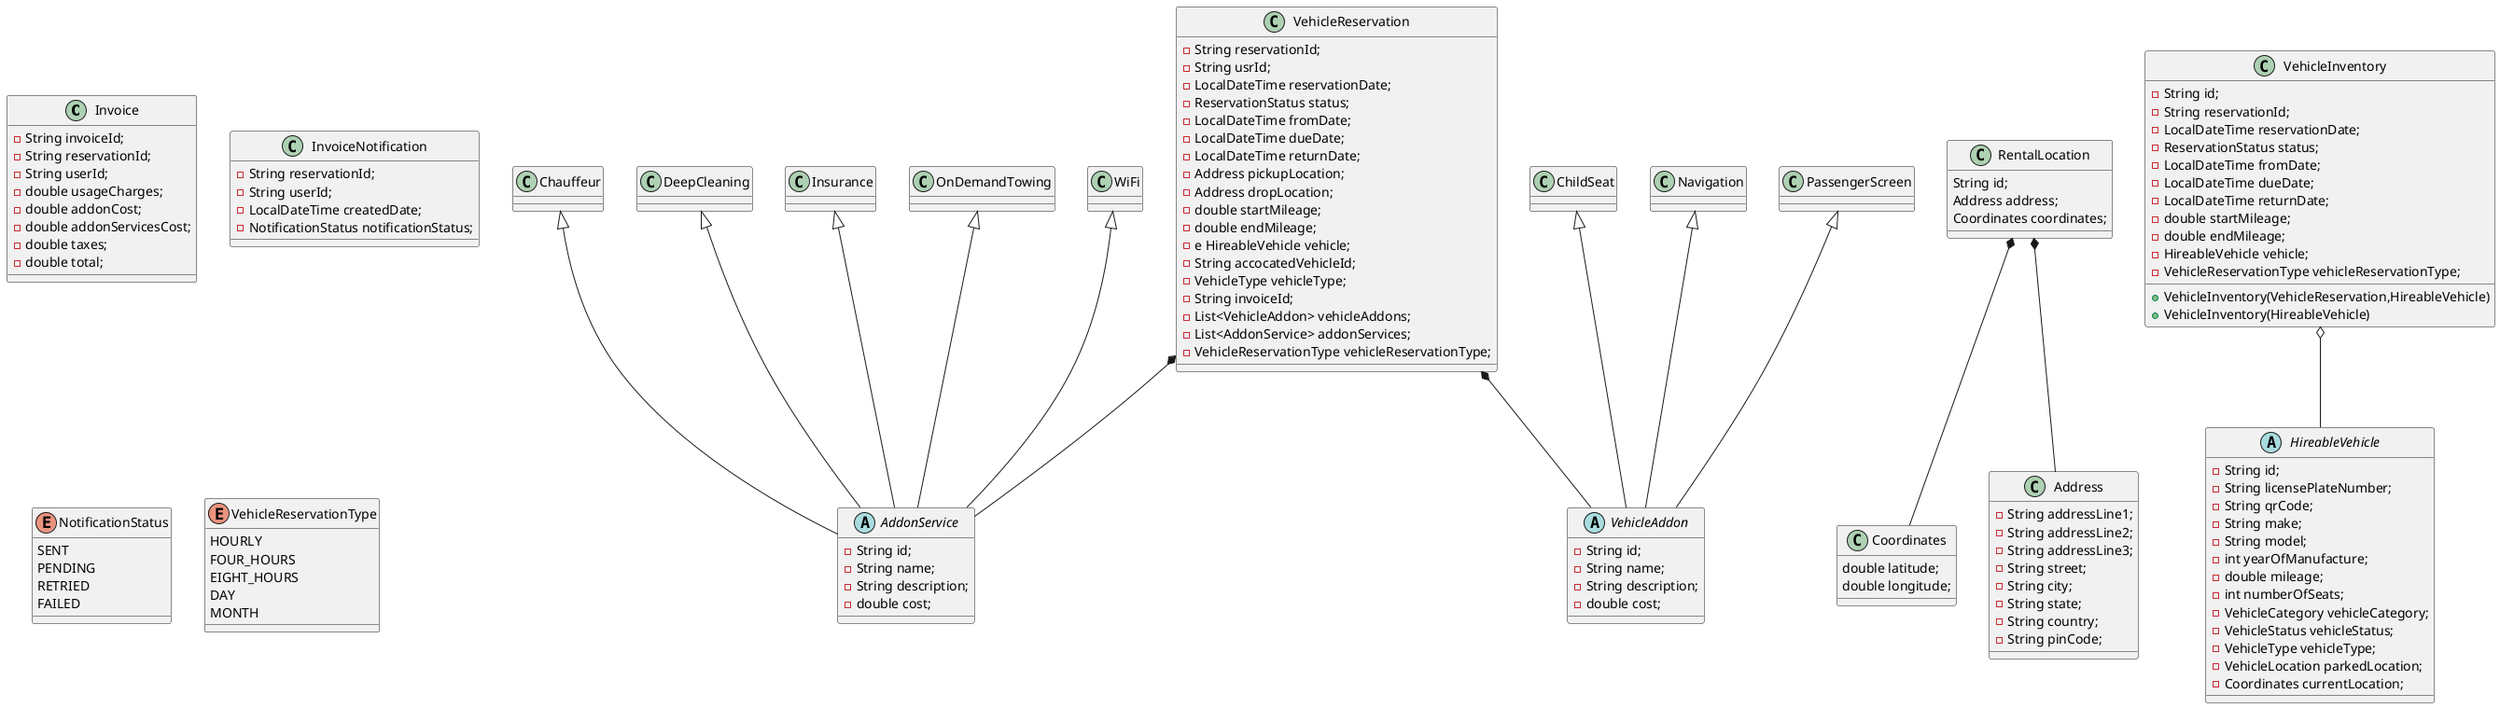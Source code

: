 @startuml
class Invoice {
-String invoiceId;
-String reservationId;
-String userId;
-double usageCharges;
-double addonCost;
-double addonServicesCost;
-double taxes;
-double total;
}

class InvoiceNotification {
-String reservationId;
-String userId;
-LocalDateTime createdDate;
-NotificationStatus notificationStatus;
}

abstract class AddonService {
-String id;
-String name;
-String description;
-double cost;
}

class Chauffeur {
}
class DeepCleaning{
}
class Insurance{
}
class OnDemandTowing{
}
class WiFi{
}
Chauffeur <|-- AddonService
DeepCleaning <|-- AddonService
Insurance <|-- AddonService
OnDemandTowing <|-- AddonService
WiFi <|-- AddonService

abstract class VehicleAddon {
-String id;
-String name;
-String description;
-double cost;
}
class ChildSeat{
}
class Navigation{
}
class PassengerScreen{
}
ChildSeat <|-- VehicleAddon
Navigation <|-- VehicleAddon
PassengerScreen <|-- VehicleAddon

class RentalLocation {
String id;
Address address;
Coordinates coordinates;
}
class Coordinates {
double latitude;
double longitude;
}
class Address {
-String addressLine1;
-String addressLine2;
-String addressLine3;
-String street;
-String city;
-String state;
-String country;
-String pinCode;
}
RentalLocation *--Address
RentalLocation *--Coordinates

class VehicleInventory {
-String id;
-String reservationId;
-LocalDateTime reservationDate;
-ReservationStatus status;
-LocalDateTime fromDate;
-LocalDateTime dueDate;
-LocalDateTime returnDate;
-double startMileage;
-double endMileage;
-HireableVehicle vehicle;
-VehicleReservationType vehicleReservationType;
+VehicleInventory(VehicleReservation,HireableVehicle)
+VehicleInventory(HireableVehicle)

}

abstract class HireableVehicle {
    - String id;
    - String licensePlateNumber;
    - String qrCode;
    - String make;
    - String model;
    - int yearOfManufacture;
    - double mileage;
    - int numberOfSeats;
    - VehicleCategory vehicleCategory;
    - VehicleStatus vehicleStatus;
    - VehicleType vehicleType;
    - VehicleLocation parkedLocation;
    - Coordinates currentLocation;

}
VehicleInventory o-- HireableVehicle

class VehicleReservation {
-String reservationId;
-String usrId;
-LocalDateTime reservationDate;
-ReservationStatus status;
-LocalDateTime fromDate;
-LocalDateTime dueDate;
-LocalDateTime returnDate;
-Address pickupLocation;
-Address dropLocation;
-double startMileage;
-double endMileage;
-e HireableVehicle vehicle;
-String accocatedVehicleId;
-VehicleType vehicleType;
-String invoiceId;
-List<VehicleAddon> vehicleAddons;
-List<AddonService> addonServices;
-VehicleReservationType vehicleReservationType;
}

VehicleReservation *-- VehicleAddon
VehicleReservation *-- AddonService

enum NotificationStatus {
    SENT
    PENDING
    RETRIED
    FAILED
}

enum VehicleReservationType {
    HOURLY
    FOUR_HOURS
    EIGHT_HOURS
    DAY
    MONTH
}

@enduml